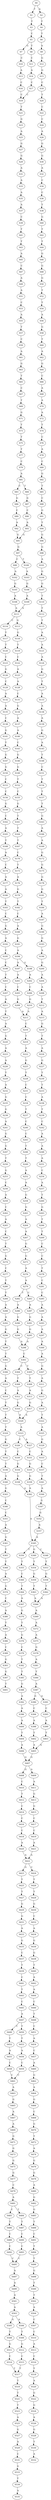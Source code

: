 strict digraph  {
	S0 -> S1 [ label = T ];
	S0 -> S2 [ label = A ];
	S1 -> S3 [ label = T ];
	S2 -> S4 [ label = T ];
	S3 -> S5 [ label = C ];
	S4 -> S6 [ label = T ];
	S5 -> S7 [ label = G ];
	S5 -> S8 [ label = T ];
	S6 -> S9 [ label = A ];
	S7 -> S10 [ label = C ];
	S8 -> S11 [ label = C ];
	S9 -> S12 [ label = G ];
	S10 -> S13 [ label = A ];
	S11 -> S14 [ label = A ];
	S12 -> S15 [ label = G ];
	S13 -> S16 [ label = C ];
	S14 -> S17 [ label = C ];
	S15 -> S18 [ label = C ];
	S16 -> S19 [ label = C ];
	S17 -> S19 [ label = C ];
	S18 -> S20 [ label = T ];
	S19 -> S21 [ label = T ];
	S20 -> S22 [ label = C ];
	S21 -> S23 [ label = G ];
	S22 -> S24 [ label = C ];
	S23 -> S25 [ label = A ];
	S24 -> S26 [ label = A ];
	S25 -> S27 [ label = G ];
	S26 -> S28 [ label = G ];
	S27 -> S29 [ label = G ];
	S28 -> S30 [ label = G ];
	S29 -> S31 [ label = A ];
	S30 -> S32 [ label = A ];
	S31 -> S33 [ label = A ];
	S32 -> S34 [ label = C ];
	S33 -> S35 [ label = A ];
	S34 -> S36 [ label = C ];
	S35 -> S37 [ label = A ];
	S36 -> S38 [ label = T ];
	S37 -> S39 [ label = C ];
	S38 -> S40 [ label = G ];
	S39 -> S41 [ label = T ];
	S40 -> S42 [ label = T ];
	S41 -> S43 [ label = T ];
	S42 -> S44 [ label = T ];
	S43 -> S45 [ label = A ];
	S44 -> S46 [ label = G ];
	S45 -> S47 [ label = C ];
	S46 -> S48 [ label = G ];
	S47 -> S49 [ label = A ];
	S48 -> S50 [ label = G ];
	S49 -> S51 [ label = A ];
	S50 -> S52 [ label = T ];
	S51 -> S53 [ label = C ];
	S52 -> S54 [ label = T ];
	S53 -> S55 [ label = A ];
	S54 -> S56 [ label = A ];
	S55 -> S57 [ label = T ];
	S56 -> S58 [ label = G ];
	S57 -> S59 [ label = C ];
	S58 -> S60 [ label = T ];
	S59 -> S61 [ label = A ];
	S60 -> S62 [ label = A ];
	S61 -> S63 [ label = G ];
	S62 -> S64 [ label = G ];
	S63 -> S65 [ label = T ];
	S64 -> S66 [ label = C ];
	S65 -> S67 [ label = C ];
	S66 -> S68 [ label = A ];
	S67 -> S69 [ label = T ];
	S68 -> S70 [ label = A ];
	S69 -> S71 [ label = G ];
	S70 -> S72 [ label = A ];
	S71 -> S73 [ label = T ];
	S72 -> S74 [ label = T ];
	S73 -> S75 [ label = T ];
	S74 -> S76 [ label = C ];
	S75 -> S77 [ label = T ];
	S76 -> S78 [ label = A ];
	S77 -> S79 [ label = C ];
	S78 -> S80 [ label = C ];
	S79 -> S81 [ label = A ];
	S80 -> S82 [ label = G ];
	S81 -> S83 [ label = C ];
	S81 -> S84 [ label = T ];
	S82 -> S85 [ label = T ];
	S83 -> S86 [ label = G ];
	S84 -> S87 [ label = G ];
	S85 -> S88 [ label = C ];
	S86 -> S89 [ label = C ];
	S87 -> S90 [ label = C ];
	S88 -> S91 [ label = G ];
	S89 -> S92 [ label = A ];
	S90 -> S93 [ label = A ];
	S91 -> S94 [ label = T ];
	S92 -> S95 [ label = G ];
	S93 -> S95 [ label = G ];
	S94 -> S96 [ label = G ];
	S95 -> S97 [ label = G ];
	S96 -> S98 [ label = G ];
	S97 -> S99 [ label = C ];
	S97 -> S100 [ label = T ];
	S98 -> S101 [ label = A ];
	S99 -> S102 [ label = A ];
	S100 -> S103 [ label = A ];
	S101 -> S104 [ label = G ];
	S102 -> S105 [ label = G ];
	S103 -> S106 [ label = G ];
	S104 -> S107 [ label = G ];
	S105 -> S108 [ label = A ];
	S106 -> S109 [ label = A ];
	S107 -> S110 [ label = T ];
	S108 -> S111 [ label = A ];
	S109 -> S111 [ label = A ];
	S110 -> S112 [ label = T ];
	S111 -> S113 [ label = G ];
	S111 -> S114 [ label = C ];
	S112 -> S115 [ label = T ];
	S113 -> S116 [ label = G ];
	S114 -> S117 [ label = T ];
	S115 -> S118 [ label = A ];
	S116 -> S119 [ label = T ];
	S117 -> S120 [ label = T ];
	S118 -> S121 [ label = A ];
	S119 -> S122 [ label = C ];
	S120 -> S123 [ label = C ];
	S121 -> S124 [ label = A ];
	S122 -> S125 [ label = A ];
	S123 -> S126 [ label = G ];
	S124 -> S127 [ label = G ];
	S125 -> S128 [ label = A ];
	S126 -> S129 [ label = C ];
	S127 -> S130 [ label = T ];
	S128 -> S131 [ label = C ];
	S129 -> S132 [ label = A ];
	S130 -> S133 [ label = A ];
	S131 -> S134 [ label = G ];
	S132 -> S135 [ label = A ];
	S133 -> S136 [ label = A ];
	S134 -> S137 [ label = A ];
	S135 -> S138 [ label = C ];
	S136 -> S139 [ label = A ];
	S137 -> S140 [ label = A ];
	S138 -> S141 [ label = G ];
	S139 -> S142 [ label = G ];
	S140 -> S143 [ label = C ];
	S141 -> S144 [ label = T ];
	S142 -> S145 [ label = A ];
	S143 -> S146 [ label = G ];
	S144 -> S147 [ label = G ];
	S145 -> S148 [ label = T ];
	S146 -> S149 [ label = G ];
	S147 -> S150 [ label = G ];
	S148 -> S151 [ label = C ];
	S149 -> S152 [ label = T ];
	S150 -> S153 [ label = C ];
	S151 -> S154 [ label = T ];
	S152 -> S155 [ label = C ];
	S153 -> S156 [ label = C ];
	S154 -> S157 [ label = T ];
	S155 -> S158 [ label = G ];
	S156 -> S159 [ label = G ];
	S157 -> S160 [ label = T ];
	S158 -> S161 [ label = T ];
	S159 -> S162 [ label = C ];
	S160 -> S163 [ label = G ];
	S161 -> S164 [ label = T ];
	S162 -> S165 [ label = A ];
	S163 -> S166 [ label = A ];
	S164 -> S167 [ label = T ];
	S165 -> S168 [ label = T ];
	S166 -> S169 [ label = A ];
	S167 -> S170 [ label = C ];
	S168 -> S171 [ label = A ];
	S169 -> S172 [ label = G ];
	S170 -> S173 [ label = T ];
	S171 -> S174 [ label = C ];
	S172 -> S175 [ label = G ];
	S173 -> S176 [ label = A ];
	S174 -> S177 [ label = A ];
	S175 -> S178 [ label = G ];
	S176 -> S179 [ label = G ];
	S177 -> S180 [ label = A ];
	S178 -> S181 [ label = G ];
	S179 -> S182 [ label = T ];
	S180 -> S183 [ label = T ];
	S181 -> S184 [ label = T ];
	S182 -> S185 [ label = C ];
	S183 -> S186 [ label = C ];
	S184 -> S187 [ label = A ];
	S185 -> S188 [ label = A ];
	S186 -> S189 [ label = G ];
	S187 -> S190 [ label = G ];
	S188 -> S191 [ label = G ];
	S189 -> S192 [ label = A ];
	S190 -> S193 [ label = G ];
	S191 -> S194 [ label = A ];
	S192 -> S195 [ label = C ];
	S193 -> S196 [ label = A ];
	S194 -> S197 [ label = A ];
	S194 -> S198 [ label = G ];
	S195 -> S199 [ label = C ];
	S196 -> S200 [ label = G ];
	S197 -> S201 [ label = A ];
	S198 -> S202 [ label = A ];
	S199 -> S203 [ label = T ];
	S200 -> S204 [ label = A ];
	S201 -> S205 [ label = C ];
	S202 -> S206 [ label = C ];
	S203 -> S207 [ label = C ];
	S204 -> S208 [ label = A ];
	S205 -> S209 [ label = G ];
	S206 -> S210 [ label = G ];
	S207 -> S211 [ label = A ];
	S208 -> S212 [ label = T ];
	S209 -> S213 [ label = A ];
	S210 -> S213 [ label = A ];
	S211 -> S214 [ label = T ];
	S212 -> S215 [ label = A ];
	S213 -> S216 [ label = C ];
	S214 -> S217 [ label = A ];
	S215 -> S218 [ label = G ];
	S216 -> S219 [ label = T ];
	S217 -> S220 [ label = G ];
	S218 -> S221 [ label = T ];
	S219 -> S222 [ label = A ];
	S220 -> S223 [ label = A ];
	S221 -> S224 [ label = A ];
	S222 -> S225 [ label = G ];
	S223 -> S226 [ label = A ];
	S224 -> S227 [ label = G ];
	S225 -> S228 [ label = T ];
	S226 -> S229 [ label = T ];
	S227 -> S230 [ label = T ];
	S228 -> S231 [ label = C ];
	S229 -> S232 [ label = A ];
	S230 -> S233 [ label = T ];
	S231 -> S234 [ label = C ];
	S232 -> S235 [ label = G ];
	S233 -> S236 [ label = A ];
	S234 -> S237 [ label = T ];
	S235 -> S238 [ label = G ];
	S236 -> S239 [ label = T ];
	S237 -> S240 [ label = C ];
	S238 -> S241 [ label = A ];
	S239 -> S242 [ label = C ];
	S240 -> S243 [ label = C ];
	S241 -> S244 [ label = G ];
	S242 -> S245 [ label = A ];
	S243 -> S246 [ label = T ];
	S244 -> S247 [ label = G ];
	S245 -> S248 [ label = A ];
	S246 -> S249 [ label = T ];
	S247 -> S250 [ label = T ];
	S248 -> S251 [ label = A ];
	S249 -> S252 [ label = A ];
	S250 -> S253 [ label = G ];
	S251 -> S254 [ label = C ];
	S252 -> S255 [ label = A ];
	S253 -> S256 [ label = C ];
	S254 -> S257 [ label = A ];
	S255 -> S258 [ label = G ];
	S256 -> S259 [ label = A ];
	S257 -> S260 [ label = T ];
	S258 -> S261 [ label = G ];
	S259 -> S262 [ label = C ];
	S260 -> S263 [ label = G ];
	S261 -> S264 [ label = A ];
	S262 -> S265 [ label = A ];
	S263 -> S266 [ label = T ];
	S264 -> S267 [ label = A ];
	S265 -> S268 [ label = C ];
	S266 -> S269 [ label = T ];
	S267 -> S270 [ label = G ];
	S268 -> S271 [ label = T ];
	S269 -> S272 [ label = C ];
	S270 -> S273 [ label = G ];
	S271 -> S274 [ label = G ];
	S272 -> S275 [ label = C ];
	S273 -> S276 [ label = A ];
	S274 -> S277 [ label = C ];
	S275 -> S278 [ label = T ];
	S276 -> S279 [ label = A ];
	S277 -> S280 [ label = T ];
	S278 -> S281 [ label = C ];
	S279 -> S282 [ label = T ];
	S279 -> S283 [ label = C ];
	S280 -> S284 [ label = T ];
	S281 -> S285 [ label = C ];
	S282 -> S286 [ label = A ];
	S283 -> S287 [ label = A ];
	S284 -> S288 [ label = A ];
	S285 -> S289 [ label = A ];
	S286 -> S290 [ label = G ];
	S287 -> S291 [ label = G ];
	S288 -> S292 [ label = A ];
	S289 -> S293 [ label = A ];
	S290 -> S294 [ label = G ];
	S291 -> S295 [ label = G ];
	S292 -> S296 [ label = G ];
	S293 -> S297 [ label = A ];
	S294 -> S298 [ label = A ];
	S295 -> S298 [ label = A ];
	S296 -> S299 [ label = T ];
	S297 -> S300 [ label = A ];
	S298 -> S301 [ label = C ];
	S299 -> S302 [ label = T ];
	S300 -> S303 [ label = A ];
	S301 -> S304 [ label = C ];
	S301 -> S305 [ label = T ];
	S302 -> S306 [ label = G ];
	S303 -> S307 [ label = G ];
	S304 -> S308 [ label = T ];
	S305 -> S309 [ label = T ];
	S306 -> S310 [ label = A ];
	S307 -> S311 [ label = A ];
	S308 -> S312 [ label = A ];
	S309 -> S313 [ label = A ];
	S310 -> S314 [ label = C ];
	S311 -> S315 [ label = G ];
	S312 -> S316 [ label = G ];
	S313 -> S317 [ label = G ];
	S314 -> S318 [ label = T ];
	S315 -> S319 [ label = A ];
	S316 -> S320 [ label = A ];
	S317 -> S320 [ label = A ];
	S318 -> S321 [ label = T ];
	S319 -> S322 [ label = T ];
	S320 -> S323 [ label = A ];
	S321 -> S324 [ label = T ];
	S322 -> S325 [ label = A ];
	S323 -> S326 [ label = C ];
	S323 -> S327 [ label = A ];
	S324 -> S328 [ label = G ];
	S325 -> S329 [ label = G ];
	S326 -> S330 [ label = C ];
	S327 -> S331 [ label = C ];
	S328 -> S332 [ label = T ];
	S329 -> S333 [ label = A ];
	S330 -> S334 [ label = G ];
	S331 -> S335 [ label = G ];
	S332 -> S336 [ label = T ];
	S333 -> S337 [ label = C ];
	S334 -> S338 [ label = G ];
	S335 -> S339 [ label = G ];
	S336 -> S340 [ label = A ];
	S337 -> S341 [ label = T ];
	S338 -> S342 [ label = A ];
	S339 -> S342 [ label = A ];
	S340 -> S343 [ label = G ];
	S341 -> S344 [ label = A ];
	S342 -> S345 [ label = A ];
	S343 -> S346 [ label = C ];
	S344 -> S347 [ label = G ];
	S345 -> S348 [ label = C ];
	S345 -> S349 [ label = G ];
	S345 -> S350 [ label = T ];
	S346 -> S351 [ label = C ];
	S347 -> S352 [ label = G ];
	S348 -> S353 [ label = T ];
	S349 -> S354 [ label = T ];
	S350 -> S355 [ label = T ];
	S351 -> S356 [ label = A ];
	S352 -> S357 [ label = A ];
	S353 -> S358 [ label = G ];
	S354 -> S359 [ label = G ];
	S355 -> S360 [ label = C ];
	S356 -> S361 [ label = G ];
	S357 -> S345 [ label = A ];
	S358 -> S362 [ label = T ];
	S359 -> S363 [ label = T ];
	S360 -> S364 [ label = T ];
	S361 -> S365 [ label = T ];
	S362 -> S366 [ label = A ];
	S363 -> S366 [ label = A ];
	S364 -> S367 [ label = A ];
	S365 -> S368 [ label = T ];
	S366 -> S369 [ label = A ];
	S367 -> S370 [ label = G ];
	S368 -> S371 [ label = A ];
	S369 -> S372 [ label = A ];
	S370 -> S373 [ label = T ];
	S371 -> S374 [ label = G ];
	S372 -> S375 [ label = A ];
	S373 -> S376 [ label = G ];
	S374 -> S377 [ label = C ];
	S375 -> S378 [ label = G ];
	S376 -> S379 [ label = C ];
	S377 -> S380 [ label = A ];
	S378 -> S381 [ label = A ];
	S379 -> S382 [ label = T ];
	S380 -> S383 [ label = T ];
	S381 -> S384 [ label = T ];
	S382 -> S385 [ label = T ];
	S383 -> S386 [ label = A ];
	S384 -> S387 [ label = A ];
	S385 -> S388 [ label = G ];
	S386 -> S389 [ label = C ];
	S387 -> S390 [ label = G ];
	S387 -> S391 [ label = A ];
	S388 -> S392 [ label = A ];
	S389 -> S393 [ label = G ];
	S390 -> S394 [ label = C ];
	S391 -> S395 [ label = C ];
	S392 -> S396 [ label = A ];
	S393 -> S397 [ label = G ];
	S394 -> S398 [ label = A ];
	S395 -> S399 [ label = A ];
	S396 -> S400 [ label = A ];
	S397 -> S401 [ label = T ];
	S398 -> S402 [ label = T ];
	S399 -> S403 [ label = T ];
	S400 -> S404 [ label = T ];
	S402 -> S405 [ label = A ];
	S403 -> S405 [ label = A ];
	S404 -> S406 [ label = A ];
	S405 -> S407 [ label = G ];
	S406 -> S407 [ label = G ];
	S407 -> S408 [ label = G ];
	S407 -> S409 [ label = A ];
	S408 -> S410 [ label = C ];
	S409 -> S411 [ label = A ];
	S410 -> S412 [ label = T ];
	S411 -> S413 [ label = G ];
	S412 -> S414 [ label = C ];
	S413 -> S415 [ label = G ];
	S414 -> S416 [ label = C ];
	S415 -> S417 [ label = C ];
	S416 -> S418 [ label = C ];
	S417 -> S419 [ label = C ];
	S418 -> S420 [ label = A ];
	S419 -> S421 [ label = A ];
	S420 -> S422 [ label = A ];
	S421 -> S422 [ label = A ];
	S422 -> S423 [ label = G ];
	S422 -> S424 [ label = C ];
	S423 -> S425 [ label = T ];
	S424 -> S426 [ label = T ];
	S425 -> S427 [ label = T ];
	S426 -> S428 [ label = T ];
	S427 -> S429 [ label = G ];
	S428 -> S430 [ label = G ];
	S429 -> S431 [ label = G ];
	S430 -> S432 [ label = C ];
	S431 -> S433 [ label = A ];
	S432 -> S434 [ label = A ];
	S433 -> S435 [ label = G ];
	S434 -> S436 [ label = G ];
	S435 -> S437 [ label = C ];
	S436 -> S438 [ label = G ];
	S437 -> S439 [ label = T ];
	S438 -> S440 [ label = T ];
	S439 -> S441 [ label = C ];
	S440 -> S442 [ label = A ];
	S441 -> S443 [ label = T ];
	S442 -> S444 [ label = A ];
	S443 -> S445 [ label = C ];
	S444 -> S446 [ label = C ];
	S445 -> S447 [ label = A ];
	S446 -> S448 [ label = T ];
	S447 -> S449 [ label = C ];
	S447 -> S450 [ label = T ];
	S448 -> S451 [ label = C ];
	S449 -> S452 [ label = T ];
	S450 -> S453 [ label = T ];
	S451 -> S454 [ label = A ];
	S452 -> S455 [ label = A ];
	S453 -> S456 [ label = A ];
	S454 -> S457 [ label = C ];
	S455 -> S458 [ label = C ];
	S456 -> S459 [ label = C ];
	S457 -> S460 [ label = A ];
	S458 -> S461 [ label = C ];
	S459 -> S461 [ label = C ];
	S460 -> S462 [ label = G ];
	S461 -> S463 [ label = A ];
	S462 -> S464 [ label = A ];
	S463 -> S465 [ label = G ];
	S464 -> S466 [ label = G ];
	S465 -> S467 [ label = A ];
	S466 -> S468 [ label = C ];
	S467 -> S469 [ label = A ];
	S468 -> S470 [ label = G ];
	S469 -> S471 [ label = G ];
	S470 -> S472 [ label = T ];
	S471 -> S473 [ label = G ];
	S472 -> S474 [ label = A ];
	S473 -> S475 [ label = G ];
	S474 -> S476 [ label = G ];
	S475 -> S477 [ label = G ];
	S476 -> S478 [ label = G ];
	S477 -> S479 [ label = C ];
	S478 -> S480 [ label = A ];
	S479 -> S481 [ label = A ];
	S480 -> S482 [ label = G ];
	S481 -> S483 [ label = C ];
	S481 -> S484 [ label = T ];
	S482 -> S485 [ label = G ];
	S483 -> S486 [ label = T ];
	S484 -> S487 [ label = T ];
	S485 -> S488 [ label = T ];
	S486 -> S489 [ label = C ];
	S487 -> S490 [ label = C ];
	S488 -> S491 [ label = C ];
	S489 -> S492 [ label = C ];
	S490 -> S493 [ label = C ];
	S491 -> S494 [ label = T ];
	S492 -> S495 [ label = C ];
	S493 -> S495 [ label = C ];
	S494 -> S496 [ label = T ];
	S495 -> S497 [ label = A ];
	S496 -> S498 [ label = G ];
	S497 -> S499 [ label = A ];
	S498 -> S500 [ label = T ];
	S499 -> S501 [ label = A ];
	S500 -> S502 [ label = T ];
	S501 -> S503 [ label = A ];
	S502 -> S504 [ label = A ];
	S503 -> S505 [ label = G ];
	S503 -> S506 [ label = A ];
	S504 -> S507 [ label = C ];
	S505 -> S508 [ label = T ];
	S506 -> S509 [ label = T ];
	S507 -> S510 [ label = C ];
	S508 -> S511 [ label = G ];
	S509 -> S512 [ label = G ];
	S510 -> S513 [ label = A ];
	S511 -> S514 [ label = C ];
	S512 -> S515 [ label = C ];
	S513 -> S516 [ label = C ];
	S514 -> S517 [ label = T ];
	S515 -> S517 [ label = T ];
	S516 -> S518 [ label = T ];
	S517 -> S519 [ label = T ];
	S518 -> S520 [ label = A ];
	S519 -> S521 [ label = T ];
	S520 -> S522 [ label = G ];
	S521 -> S523 [ label = T ];
	S522 -> S524 [ label = G ];
	S523 -> S525 [ label = A ];
	S524 -> S526 [ label = A ];
	S525 -> S527 [ label = G ];
	S526 -> S528 [ label = G ];
	S527 -> S529 [ label = A ];
	S528 -> S530 [ label = T ];
	S529 -> S531 [ label = C ];
	S530 -> S532 [ label = A ];
	S531 -> S533 [ label = G ];
	S533 -> S534 [ label = T ];
	S534 -> S535 [ label = A ];
}
